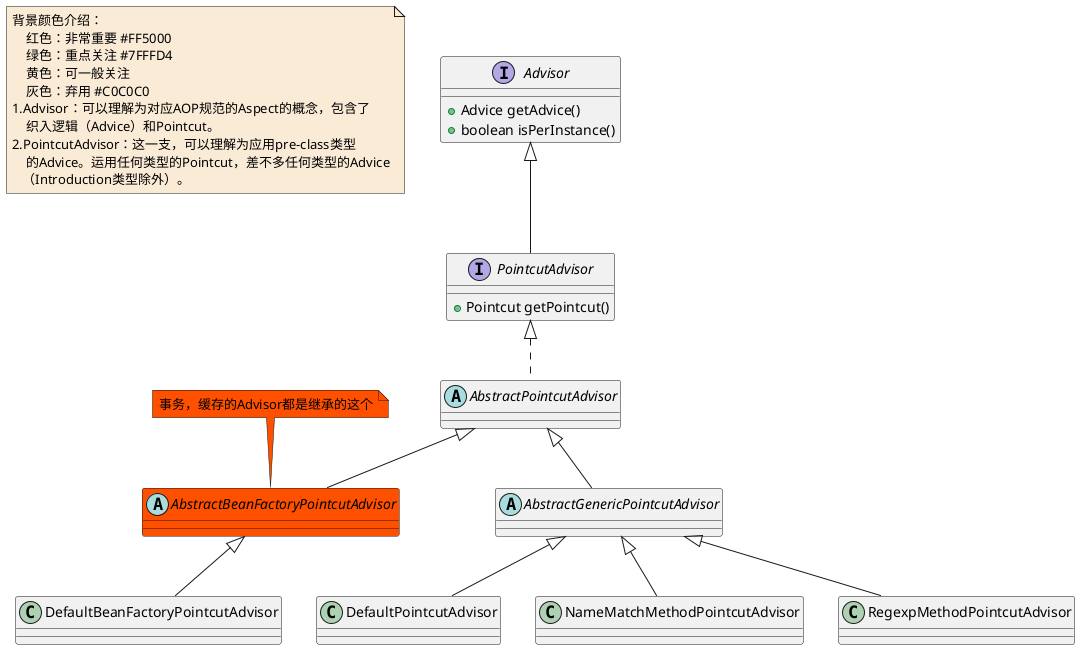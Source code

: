 @startuml

note  as N1 #FAEBD7
    背景颜色介绍：
        红色：非常重要 #FF5000
        绿色：重点关注 #7FFFD4
        黄色：可一般关注
        灰色：弃用 #C0C0C0
    1.Advisor：可以理解为对应AOP规范的Aspect的概念，包含了
        织入逻辑（Advice）和Pointcut。
    2.PointcutAdvisor：这一支，可以理解为应用pre-class类型
        的Advice。运用任何类型的Pointcut，差不多任何类型的Advice
       （Introduction类型除外）。
end note

interface Advisor
Advisor : + Advice getAdvice()
Advisor : + boolean isPerInstance()
abstract class AbstractPointcutAdvisor
abstract class AbstractBeanFactoryPointcutAdvisor #FF5000
note top #FF5000: 事务，缓存的Advisor都是继承的这个
abstract class AbstractGenericPointcutAdvisor
class DefaultBeanFactoryPointcutAdvisor
class DefaultPointcutAdvisor
class NameMatchMethodPointcutAdvisor
interface PointcutAdvisor
PointcutAdvisor : +Pointcut getPointcut()
class RegexpMethodPointcutAdvisor




AbstractGenericPointcutAdvisor <|-- DefaultPointcutAdvisor
AbstractGenericPointcutAdvisor <|-- NameMatchMethodPointcutAdvisor
AbstractGenericPointcutAdvisor <|-- RegexpMethodPointcutAdvisor

AbstractPointcutAdvisor <|-- AbstractGenericPointcutAdvisor
AbstractPointcutAdvisor <|-- AbstractBeanFactoryPointcutAdvisor

AbstractBeanFactoryPointcutAdvisor <|-- DefaultBeanFactoryPointcutAdvisor

Advisor <|-- PointcutAdvisor




PointcutAdvisor <|.. AbstractPointcutAdvisor


@enduml